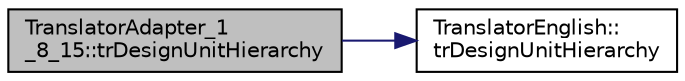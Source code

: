 digraph "TranslatorAdapter_1_8_15::trDesignUnitHierarchy"
{
 // LATEX_PDF_SIZE
  edge [fontname="Helvetica",fontsize="10",labelfontname="Helvetica",labelfontsize="10"];
  node [fontname="Helvetica",fontsize="10",shape=record];
  rankdir="LR";
  Node1 [label="TranslatorAdapter_1\l_8_15::trDesignUnitHierarchy",height=0.2,width=0.4,color="black", fillcolor="grey75", style="filled", fontcolor="black",tooltip=" "];
  Node1 -> Node2 [color="midnightblue",fontsize="10",style="solid",fontname="Helvetica"];
  Node2 [label="TranslatorEnglish::\ltrDesignUnitHierarchy",height=0.2,width=0.4,color="black", fillcolor="white", style="filled",URL="$classTranslatorEnglish.html#ab8e027c8ad29b332cf32e02aa37ff467",tooltip=" "];
}
